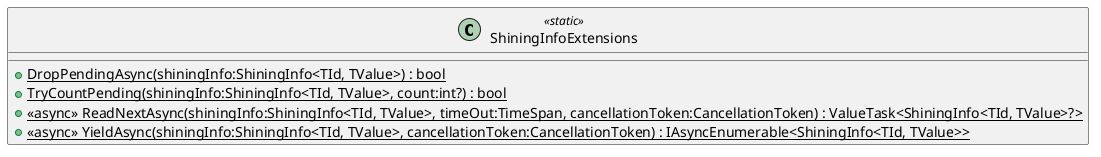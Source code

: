 @startuml
class ShiningInfoExtensions <<static>> {
    + {static} DropPendingAsync(shiningInfo:ShiningInfo<TId, TValue>) : bool
    + {static} TryCountPending(shiningInfo:ShiningInfo<TId, TValue>, count:int?) : bool
    + {static} <<async>> ReadNextAsync(shiningInfo:ShiningInfo<TId, TValue>, timeOut:TimeSpan, cancellationToken:CancellationToken) : ValueTask<ShiningInfo<TId, TValue>?>
    + {static} <<async>> YieldAsync(shiningInfo:ShiningInfo<TId, TValue>, cancellationToken:CancellationToken) : IAsyncEnumerable<ShiningInfo<TId, TValue>>
}
@enduml
